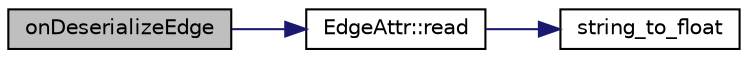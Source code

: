 digraph "onDeserializeEdge"
{
  edge [fontname="Helvetica",fontsize="10",labelfontname="Helvetica",labelfontsize="10"];
  node [fontname="Helvetica",fontsize="10",shape=record];
  rankdir="LR";
  Node4 [label="onDeserializeEdge",height=0.2,width=0.4,color="black", fillcolor="grey75", style="filled", fontcolor="black"];
  Node4 -> Node5 [color="midnightblue",fontsize="10",style="solid",fontname="Helvetica"];
  Node5 [label="EdgeAttr::read",height=0.2,width=0.4,color="black", fillcolor="white", style="filled",URL="$struct_edge_attr.html#a337958a03dbbc39c139ee507d73555be",tooltip="Lis la struct depuis un flux d&#39;entrée. "];
  Node5 -> Node6 [color="midnightblue",fontsize="10",style="solid",fontname="Helvetica"];
  Node6 [label="string_to_float",height=0.2,width=0.4,color="black", fillcolor="white", style="filled",URL="$utils_8h.html#a944596b18449096185b36224e7320f5d"];
}
